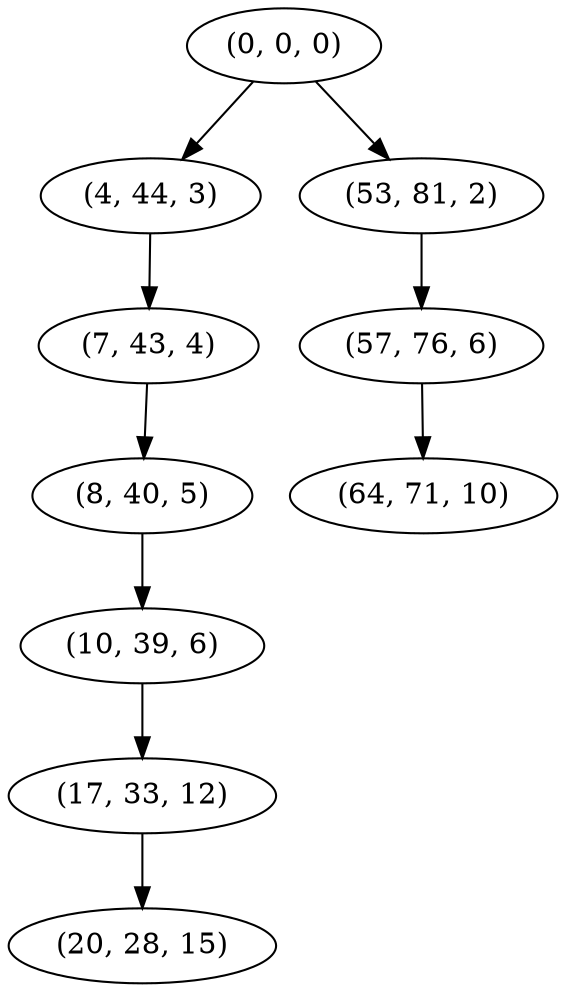 digraph tree {
    "(0, 0, 0)";
    "(4, 44, 3)";
    "(7, 43, 4)";
    "(8, 40, 5)";
    "(10, 39, 6)";
    "(17, 33, 12)";
    "(20, 28, 15)";
    "(53, 81, 2)";
    "(57, 76, 6)";
    "(64, 71, 10)";
    "(0, 0, 0)" -> "(4, 44, 3)";
    "(0, 0, 0)" -> "(53, 81, 2)";
    "(4, 44, 3)" -> "(7, 43, 4)";
    "(7, 43, 4)" -> "(8, 40, 5)";
    "(8, 40, 5)" -> "(10, 39, 6)";
    "(10, 39, 6)" -> "(17, 33, 12)";
    "(17, 33, 12)" -> "(20, 28, 15)";
    "(53, 81, 2)" -> "(57, 76, 6)";
    "(57, 76, 6)" -> "(64, 71, 10)";
}
